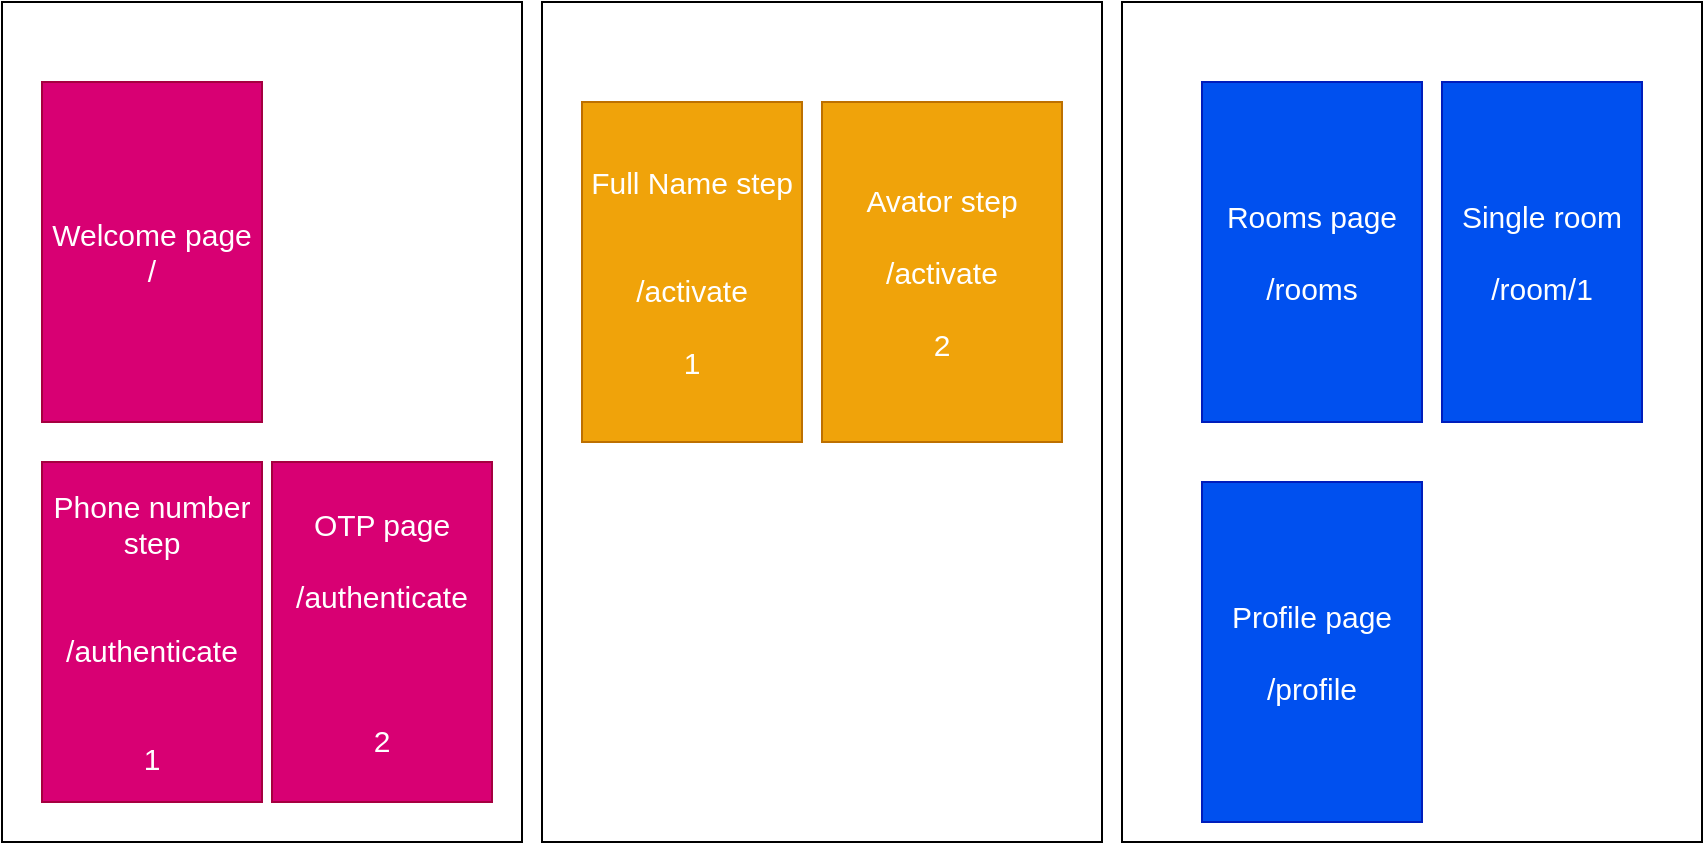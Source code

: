 <mxfile>
    <diagram id="rc8BczszdvnvOcYEXCRA" name="Page-1">
        <mxGraphModel dx="1093" dy="622" grid="1" gridSize="10" guides="1" tooltips="1" connect="1" arrows="1" fold="1" page="1" pageScale="1" pageWidth="850" pageHeight="1100" math="0" shadow="0">
            <root>
                <mxCell id="0"/>
                <mxCell id="1" parent="0"/>
                <mxCell id="kPZDbcVst8zzVYh3kvd9-1" value="" style="rounded=0;whiteSpace=wrap;html=1;" parent="1" vertex="1">
                    <mxGeometry x="30" y="70" width="260" height="420" as="geometry"/>
                </mxCell>
                <mxCell id="kPZDbcVst8zzVYh3kvd9-3" value="&lt;font style=&quot;font-size: 15px&quot;&gt;Welcome page&lt;br&gt;/&lt;/font&gt;" style="rounded=0;whiteSpace=wrap;html=1;fillColor=#d80073;strokeColor=#A50040;fontColor=#ffffff;" parent="1" vertex="1">
                    <mxGeometry x="50" y="110" width="110" height="170" as="geometry"/>
                </mxCell>
                <mxCell id="kPZDbcVst8zzVYh3kvd9-4" value="&lt;font style=&quot;font-size: 15px&quot;&gt;Phone number step&lt;br&gt;&lt;br&gt;&lt;br&gt;/authenticate&lt;br&gt;&lt;br&gt;&lt;br&gt;1&lt;/font&gt;" style="rounded=0;whiteSpace=wrap;html=1;fillColor=#d80073;strokeColor=#A50040;fontColor=#ffffff;" parent="1" vertex="1">
                    <mxGeometry x="50" y="300" width="110" height="170" as="geometry"/>
                </mxCell>
                <mxCell id="kPZDbcVst8zzVYh3kvd9-5" value="&lt;font style=&quot;font-size: 15px&quot;&gt;OTP page&lt;br&gt;&lt;br&gt;/authenticate&lt;br&gt;&lt;br&gt;&lt;br&gt;&lt;br&gt;2&lt;/font&gt;" style="rounded=0;whiteSpace=wrap;html=1;fillColor=#d80073;strokeColor=#A50040;fontColor=#ffffff;" parent="1" vertex="1">
                    <mxGeometry x="165" y="300" width="110" height="170" as="geometry"/>
                </mxCell>
                <mxCell id="kPZDbcVst8zzVYh3kvd9-6" value="" style="rounded=0;whiteSpace=wrap;html=1;" parent="1" vertex="1">
                    <mxGeometry x="300" y="70" width="280" height="420" as="geometry"/>
                </mxCell>
                <mxCell id="kPZDbcVst8zzVYh3kvd9-7" value="&lt;font style=&quot;font-size: 15px&quot; color=&quot;#ffffff&quot;&gt;Full Name step&lt;br&gt;&lt;br&gt;&lt;br&gt;/activate&lt;br&gt;&lt;br&gt;1&lt;/font&gt;" style="rounded=0;whiteSpace=wrap;html=1;fillColor=#f0a30a;strokeColor=#BD7000;fontColor=#000000;" parent="1" vertex="1">
                    <mxGeometry x="320" y="120" width="110" height="170" as="geometry"/>
                </mxCell>
                <mxCell id="kPZDbcVst8zzVYh3kvd9-9" value="&lt;font style=&quot;font-size: 15px&quot; color=&quot;#ffffff&quot;&gt;Avator step&lt;br&gt;&lt;br&gt;/activate&lt;br&gt;&lt;br&gt;2&lt;/font&gt;" style="rounded=0;whiteSpace=wrap;html=1;fillColor=#f0a30a;strokeColor=#BD7000;fontColor=#000000;" parent="1" vertex="1">
                    <mxGeometry x="440" y="120" width="120" height="170" as="geometry"/>
                </mxCell>
                <mxCell id="kPZDbcVst8zzVYh3kvd9-10" value="" style="rounded=0;whiteSpace=wrap;html=1;" parent="1" vertex="1">
                    <mxGeometry x="590" y="70" width="290" height="420" as="geometry"/>
                </mxCell>
                <mxCell id="kPZDbcVst8zzVYh3kvd9-11" value="&lt;font style=&quot;font-size: 15px&quot;&gt;Rooms page&lt;br&gt;&lt;br&gt;/rooms&lt;/font&gt;" style="rounded=0;whiteSpace=wrap;html=1;fillColor=#0050ef;strokeColor=#001DBC;fontColor=#ffffff;" parent="1" vertex="1">
                    <mxGeometry x="630" y="110" width="110" height="170" as="geometry"/>
                </mxCell>
                <mxCell id="kPZDbcVst8zzVYh3kvd9-12" value="&lt;font style=&quot;font-size: 15px&quot;&gt;Profile page&lt;br&gt;&lt;br&gt;/profile&lt;/font&gt;" style="rounded=0;whiteSpace=wrap;html=1;fillColor=#0050ef;strokeColor=#001DBC;fontColor=#ffffff;" parent="1" vertex="1">
                    <mxGeometry x="630" y="310" width="110" height="170" as="geometry"/>
                </mxCell>
                <mxCell id="kPZDbcVst8zzVYh3kvd9-13" value="&lt;font style=&quot;font-size: 15px&quot;&gt;Single room&lt;br&gt;&lt;br&gt;/room/1&lt;/font&gt;" style="rounded=0;whiteSpace=wrap;html=1;fillColor=#0050ef;strokeColor=#001DBC;fontColor=#ffffff;" parent="1" vertex="1">
                    <mxGeometry x="750" y="110" width="100" height="170" as="geometry"/>
                </mxCell>
                <mxCell id="kPZDbcVst8zzVYh3kvd9-14" value="&lt;font color=&quot;#ffffff&quot; style=&quot;font-size: 17px&quot;&gt;Guest Area&lt;/font&gt;" style="text;html=1;strokeColor=none;fillColor=none;align=center;verticalAlign=middle;whiteSpace=wrap;rounded=0;" parent="1" vertex="1">
                    <mxGeometry x="110" y="80" width="100" height="20" as="geometry"/>
                </mxCell>
                <mxCell id="kPZDbcVst8zzVYh3kvd9-15" value="&lt;font color=&quot;#ffffff&quot; style=&quot;font-size: 17px&quot;&gt;Semi Protected Area&lt;/font&gt;" style="text;html=1;strokeColor=none;fillColor=none;align=center;verticalAlign=middle;whiteSpace=wrap;rounded=0;" parent="1" vertex="1">
                    <mxGeometry x="370" y="80" width="170" height="20" as="geometry"/>
                </mxCell>
                <mxCell id="kPZDbcVst8zzVYh3kvd9-17" value="&lt;font color=&quot;#ffffff&quot; style=&quot;font-size: 17px&quot;&gt;Protected Area&lt;/font&gt;" style="text;html=1;strokeColor=none;fillColor=none;align=center;verticalAlign=middle;whiteSpace=wrap;rounded=0;" parent="1" vertex="1">
                    <mxGeometry x="690" y="80" width="120" height="20" as="geometry"/>
                </mxCell>
            </root>
        </mxGraphModel>
    </diagram>
</mxfile>